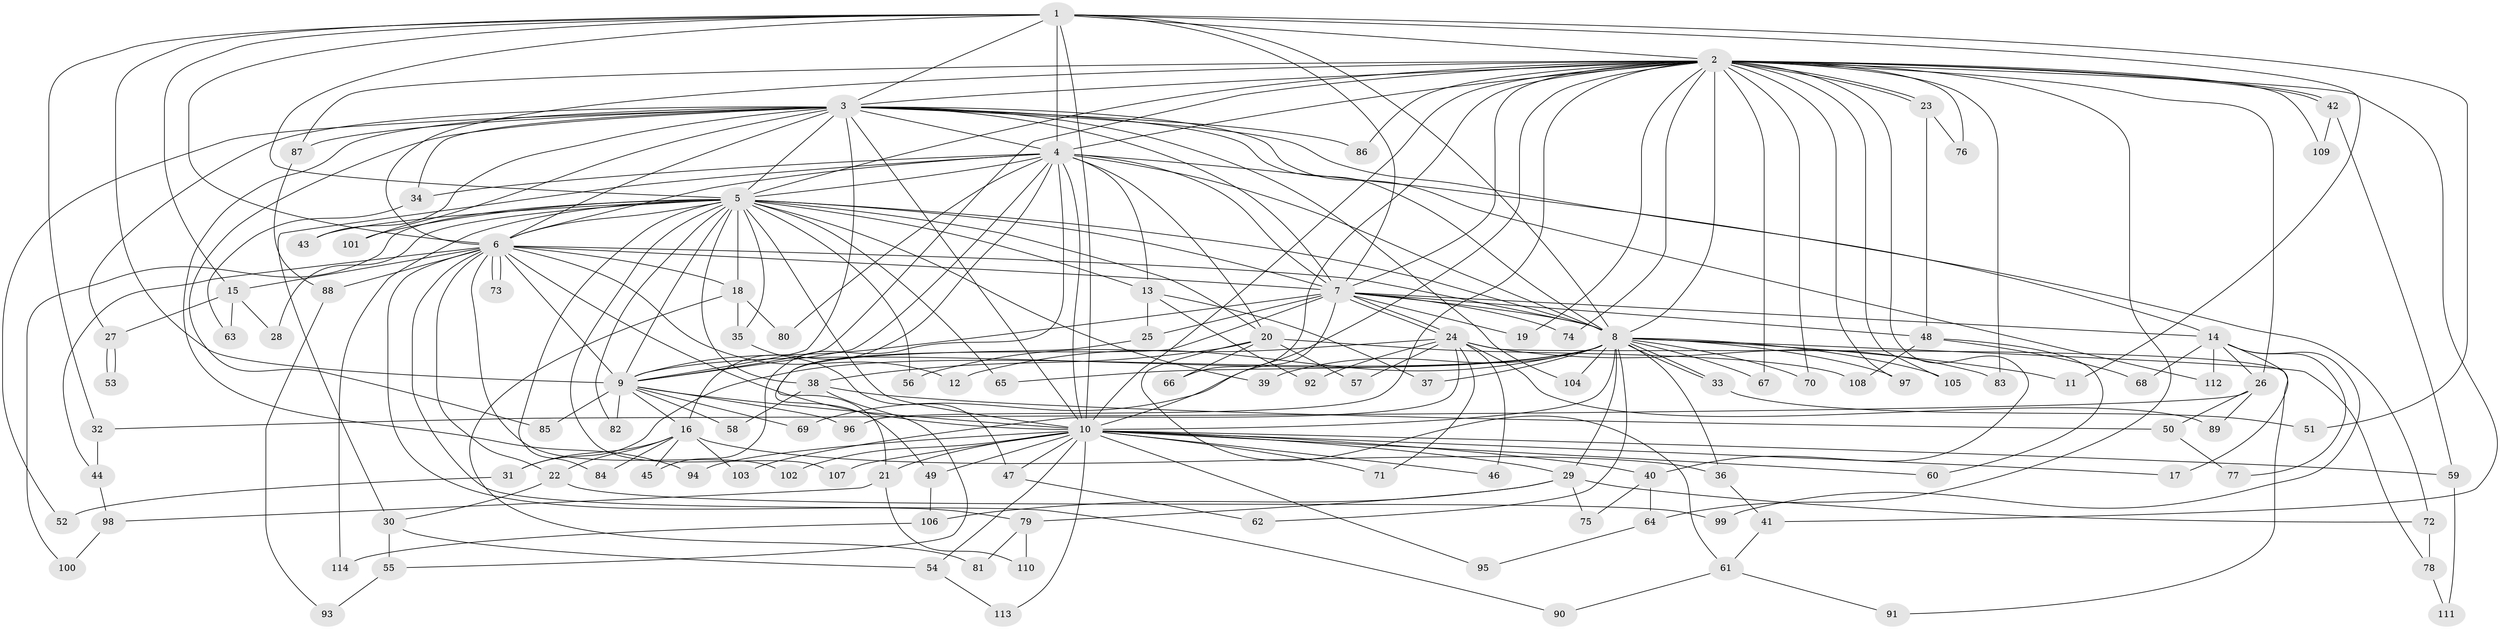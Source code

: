 // coarse degree distribution, {22: 0.03333333333333333, 43: 0.011111111111111112, 16: 0.011111111111111112, 20: 0.011111111111111112, 25: 0.011111111111111112, 12: 0.011111111111111112, 2: 0.5666666666666667, 5: 0.05555555555555555, 8: 0.011111111111111112, 9: 0.022222222222222223, 3: 0.17777777777777778, 4: 0.05555555555555555, 7: 0.011111111111111112, 6: 0.011111111111111112}
// Generated by graph-tools (version 1.1) at 2025/23/03/03/25 07:23:47]
// undirected, 114 vertices, 253 edges
graph export_dot {
graph [start="1"]
  node [color=gray90,style=filled];
  1;
  2;
  3;
  4;
  5;
  6;
  7;
  8;
  9;
  10;
  11;
  12;
  13;
  14;
  15;
  16;
  17;
  18;
  19;
  20;
  21;
  22;
  23;
  24;
  25;
  26;
  27;
  28;
  29;
  30;
  31;
  32;
  33;
  34;
  35;
  36;
  37;
  38;
  39;
  40;
  41;
  42;
  43;
  44;
  45;
  46;
  47;
  48;
  49;
  50;
  51;
  52;
  53;
  54;
  55;
  56;
  57;
  58;
  59;
  60;
  61;
  62;
  63;
  64;
  65;
  66;
  67;
  68;
  69;
  70;
  71;
  72;
  73;
  74;
  75;
  76;
  77;
  78;
  79;
  80;
  81;
  82;
  83;
  84;
  85;
  86;
  87;
  88;
  89;
  90;
  91;
  92;
  93;
  94;
  95;
  96;
  97;
  98;
  99;
  100;
  101;
  102;
  103;
  104;
  105;
  106;
  107;
  108;
  109;
  110;
  111;
  112;
  113;
  114;
  1 -- 2;
  1 -- 3;
  1 -- 4;
  1 -- 5;
  1 -- 6;
  1 -- 7;
  1 -- 8;
  1 -- 9;
  1 -- 10;
  1 -- 11;
  1 -- 15;
  1 -- 32;
  1 -- 51;
  2 -- 3;
  2 -- 4;
  2 -- 5;
  2 -- 6;
  2 -- 7;
  2 -- 8;
  2 -- 9;
  2 -- 10;
  2 -- 19;
  2 -- 23;
  2 -- 23;
  2 -- 26;
  2 -- 40;
  2 -- 41;
  2 -- 42;
  2 -- 42;
  2 -- 64;
  2 -- 66;
  2 -- 67;
  2 -- 69;
  2 -- 70;
  2 -- 74;
  2 -- 76;
  2 -- 83;
  2 -- 86;
  2 -- 87;
  2 -- 96;
  2 -- 97;
  2 -- 105;
  2 -- 109;
  3 -- 4;
  3 -- 5;
  3 -- 6;
  3 -- 7;
  3 -- 8;
  3 -- 9;
  3 -- 10;
  3 -- 14;
  3 -- 27;
  3 -- 34;
  3 -- 43;
  3 -- 52;
  3 -- 85;
  3 -- 86;
  3 -- 87;
  3 -- 94;
  3 -- 101;
  3 -- 104;
  3 -- 112;
  4 -- 5;
  4 -- 6;
  4 -- 7;
  4 -- 8;
  4 -- 9;
  4 -- 10;
  4 -- 13;
  4 -- 16;
  4 -- 20;
  4 -- 30;
  4 -- 34;
  4 -- 45;
  4 -- 72;
  4 -- 80;
  5 -- 6;
  5 -- 7;
  5 -- 8;
  5 -- 9;
  5 -- 10;
  5 -- 13;
  5 -- 18;
  5 -- 20;
  5 -- 28;
  5 -- 35;
  5 -- 38;
  5 -- 39;
  5 -- 43;
  5 -- 56;
  5 -- 65;
  5 -- 82;
  5 -- 84;
  5 -- 100;
  5 -- 101;
  5 -- 107;
  5 -- 114;
  6 -- 7;
  6 -- 8;
  6 -- 9;
  6 -- 10;
  6 -- 12;
  6 -- 15;
  6 -- 18;
  6 -- 22;
  6 -- 44;
  6 -- 73;
  6 -- 73;
  6 -- 79;
  6 -- 88;
  6 -- 90;
  6 -- 102;
  7 -- 8;
  7 -- 9;
  7 -- 10;
  7 -- 14;
  7 -- 19;
  7 -- 21;
  7 -- 24;
  7 -- 24;
  7 -- 25;
  7 -- 48;
  7 -- 74;
  8 -- 9;
  8 -- 10;
  8 -- 11;
  8 -- 12;
  8 -- 29;
  8 -- 31;
  8 -- 33;
  8 -- 33;
  8 -- 36;
  8 -- 37;
  8 -- 39;
  8 -- 62;
  8 -- 65;
  8 -- 67;
  8 -- 70;
  8 -- 78;
  8 -- 97;
  8 -- 104;
  8 -- 105;
  9 -- 10;
  9 -- 16;
  9 -- 58;
  9 -- 69;
  9 -- 82;
  9 -- 85;
  9 -- 96;
  10 -- 17;
  10 -- 21;
  10 -- 29;
  10 -- 40;
  10 -- 46;
  10 -- 47;
  10 -- 49;
  10 -- 54;
  10 -- 59;
  10 -- 60;
  10 -- 71;
  10 -- 94;
  10 -- 95;
  10 -- 102;
  10 -- 107;
  10 -- 113;
  13 -- 25;
  13 -- 37;
  13 -- 92;
  14 -- 17;
  14 -- 26;
  14 -- 68;
  14 -- 77;
  14 -- 99;
  14 -- 112;
  15 -- 27;
  15 -- 28;
  15 -- 63;
  16 -- 22;
  16 -- 31;
  16 -- 36;
  16 -- 45;
  16 -- 84;
  16 -- 103;
  18 -- 35;
  18 -- 80;
  18 -- 81;
  20 -- 38;
  20 -- 57;
  20 -- 61;
  20 -- 66;
  20 -- 108;
  21 -- 98;
  21 -- 110;
  22 -- 30;
  22 -- 99;
  23 -- 48;
  23 -- 76;
  24 -- 46;
  24 -- 56;
  24 -- 57;
  24 -- 71;
  24 -- 83;
  24 -- 89;
  24 -- 91;
  24 -- 92;
  24 -- 103;
  25 -- 49;
  26 -- 32;
  26 -- 50;
  26 -- 89;
  27 -- 53;
  27 -- 53;
  29 -- 72;
  29 -- 75;
  29 -- 79;
  29 -- 106;
  30 -- 54;
  30 -- 55;
  31 -- 52;
  32 -- 44;
  33 -- 51;
  34 -- 63;
  35 -- 47;
  36 -- 41;
  38 -- 50;
  38 -- 55;
  38 -- 58;
  40 -- 64;
  40 -- 75;
  41 -- 61;
  42 -- 59;
  42 -- 109;
  44 -- 98;
  47 -- 62;
  48 -- 60;
  48 -- 68;
  48 -- 108;
  49 -- 106;
  50 -- 77;
  54 -- 113;
  55 -- 93;
  59 -- 111;
  61 -- 90;
  61 -- 91;
  64 -- 95;
  72 -- 78;
  78 -- 111;
  79 -- 81;
  79 -- 110;
  87 -- 88;
  88 -- 93;
  98 -- 100;
  106 -- 114;
}
